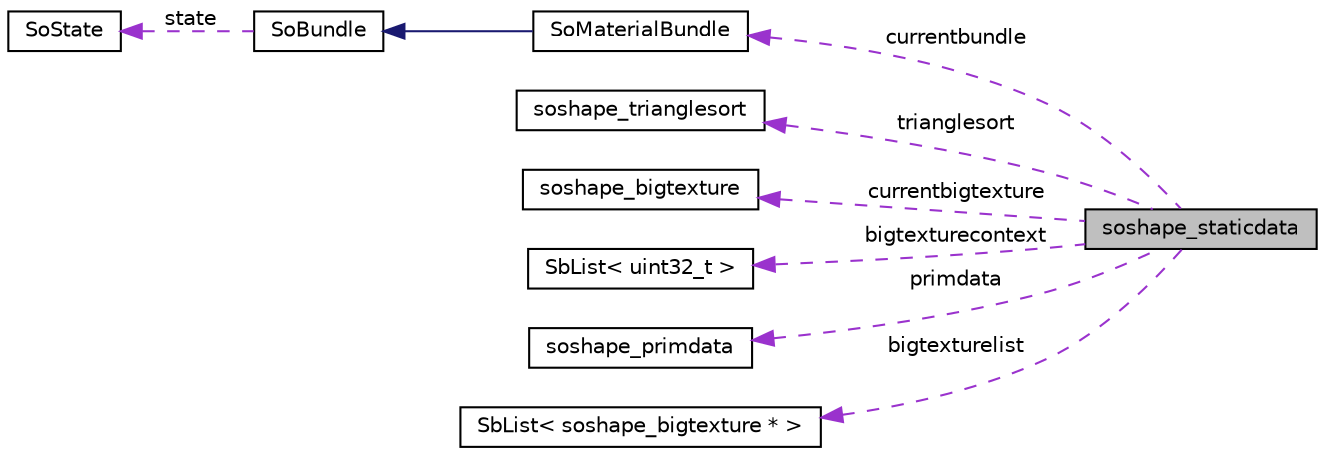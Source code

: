 digraph "soshape_staticdata"
{
 // LATEX_PDF_SIZE
  edge [fontname="Helvetica",fontsize="10",labelfontname="Helvetica",labelfontsize="10"];
  node [fontname="Helvetica",fontsize="10",shape=record];
  rankdir="LR";
  Node1 [label="soshape_staticdata",height=0.2,width=0.4,color="black", fillcolor="grey75", style="filled", fontcolor="black",tooltip=" "];
  Node2 -> Node1 [dir="back",color="darkorchid3",fontsize="10",style="dashed",label=" currentbundle" ,fontname="Helvetica"];
  Node2 [label="SoMaterialBundle",height=0.2,width=0.4,color="black", fillcolor="white", style="filled",URL="$classSoMaterialBundle.html",tooltip="The SoMaterialBundle class simplifies material handling."];
  Node3 -> Node2 [dir="back",color="midnightblue",fontsize="10",style="solid",fontname="Helvetica"];
  Node3 [label="SoBundle",height=0.2,width=0.4,color="black", fillcolor="white", style="filled",URL="$classSoBundle.html",tooltip="The SoBundle class is the superclass for all bundle classes."];
  Node4 -> Node3 [dir="back",color="darkorchid3",fontsize="10",style="dashed",label=" state" ,fontname="Helvetica"];
  Node4 [label="SoState",height=0.2,width=0.4,color="black", fillcolor="white", style="filled",URL="$classSoState.html",tooltip="The SoState class manages the Coin scene graph traversal state data."];
  Node5 -> Node1 [dir="back",color="darkorchid3",fontsize="10",style="dashed",label=" trianglesort" ,fontname="Helvetica"];
  Node5 [label="soshape_trianglesort",height=0.2,width=0.4,color="black", fillcolor="white", style="filled",URL="$classsoshape__trianglesort.html",tooltip=" "];
  Node6 -> Node1 [dir="back",color="darkorchid3",fontsize="10",style="dashed",label=" currentbigtexture" ,fontname="Helvetica"];
  Node6 [label="soshape_bigtexture",height=0.2,width=0.4,color="black", fillcolor="white", style="filled",URL="$classsoshape__bigtexture.html",tooltip=" "];
  Node7 -> Node1 [dir="back",color="darkorchid3",fontsize="10",style="dashed",label=" bigtexturecontext" ,fontname="Helvetica"];
  Node7 [label="SbList\< uint32_t \>",height=0.2,width=0.4,color="black", fillcolor="white", style="filled",URL="$classSbList.html",tooltip=" "];
  Node8 -> Node1 [dir="back",color="darkorchid3",fontsize="10",style="dashed",label=" primdata" ,fontname="Helvetica"];
  Node8 [label="soshape_primdata",height=0.2,width=0.4,color="black", fillcolor="white", style="filled",URL="$classsoshape__primdata.html",tooltip=" "];
  Node9 -> Node1 [dir="back",color="darkorchid3",fontsize="10",style="dashed",label=" bigtexturelist" ,fontname="Helvetica"];
  Node9 [label="SbList\< soshape_bigtexture * \>",height=0.2,width=0.4,color="black", fillcolor="white", style="filled",URL="$classSbList.html",tooltip=" "];
}
